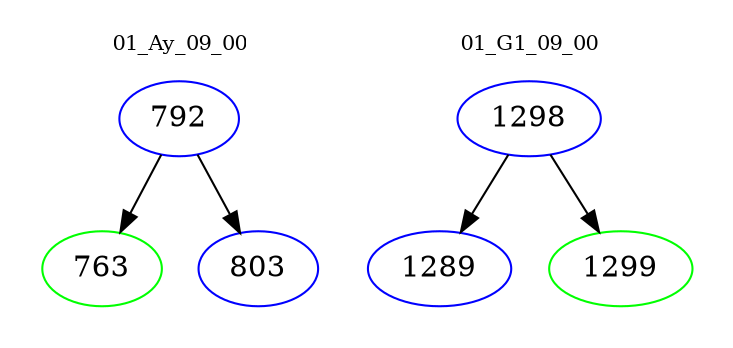 digraph{
subgraph cluster_0 {
color = white
label = "01_Ay_09_00";
fontsize=10;
T0_792 [label="792", color="blue"]
T0_792 -> T0_763 [color="black"]
T0_763 [label="763", color="green"]
T0_792 -> T0_803 [color="black"]
T0_803 [label="803", color="blue"]
}
subgraph cluster_1 {
color = white
label = "01_G1_09_00";
fontsize=10;
T1_1298 [label="1298", color="blue"]
T1_1298 -> T1_1289 [color="black"]
T1_1289 [label="1289", color="blue"]
T1_1298 -> T1_1299 [color="black"]
T1_1299 [label="1299", color="green"]
}
}
